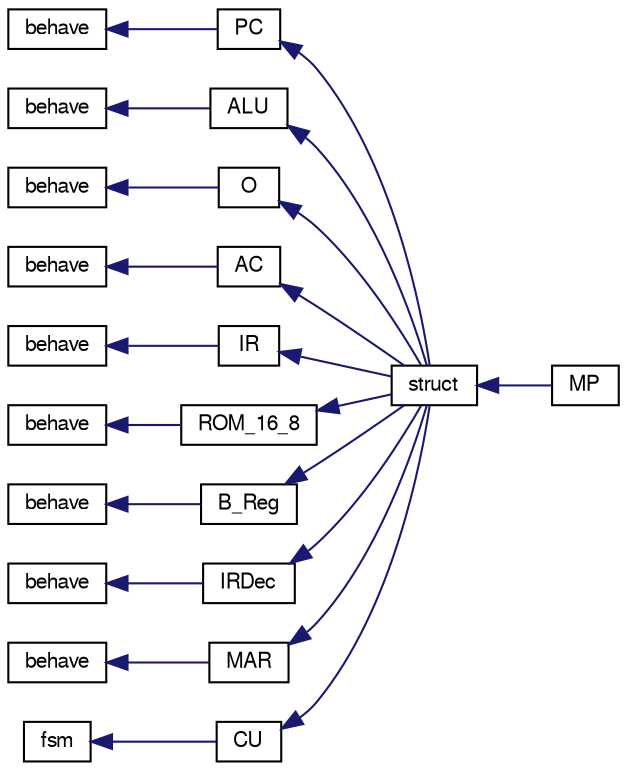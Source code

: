 digraph G
{
  edge [fontname="FreeSans",fontsize="10",labelfontname="FreeSans",labelfontsize="10"];
  node [fontname="FreeSans",fontsize="10",shape=record];
  rankdir=LR;
  Node1 [label="behave",height=0.2,width=0.4,color="black", fillcolor="white", style="filled",URL="$classPC_1_1behave.html"];
  Node1 -> Node2 [dir=back,color="midnightblue",fontsize="10",style="solid",fontname="FreeSans"];
  Node2 [label="PC",height=0.2,width=0.4,color="black", fillcolor="white", style="filled",URL="$classPC.html"];
  Node2 -> Node3 [dir=back,color="midnightblue",fontsize="10",style="solid",fontname="FreeSans"];
  Node3 [label="struct",height=0.2,width=0.4,color="black", fillcolor="white", style="filled",URL="$classMP_1_1struct.html"];
  Node3 -> Node4 [dir=back,color="midnightblue",fontsize="10",style="solid",fontname="FreeSans"];
  Node4 [label="MP",height=0.2,width=0.4,color="black", fillcolor="white", style="filled",URL="$classMP.html"];
  Node5 [label="behave",height=0.2,width=0.4,color="black", fillcolor="white", style="filled",URL="$classALU_1_1behave.html"];
  Node5 -> Node6 [dir=back,color="midnightblue",fontsize="10",style="solid",fontname="FreeSans"];
  Node6 [label="ALU",height=0.2,width=0.4,color="black", fillcolor="white", style="filled",URL="$classALU.html"];
  Node6 -> Node3 [dir=back,color="midnightblue",fontsize="10",style="solid",fontname="FreeSans"];
  Node7 [label="behave",height=0.2,width=0.4,color="black", fillcolor="white", style="filled",URL="$classO_1_1behave.html"];
  Node7 -> Node8 [dir=back,color="midnightblue",fontsize="10",style="solid",fontname="FreeSans"];
  Node8 [label="O",height=0.2,width=0.4,color="black", fillcolor="white", style="filled",URL="$classO.html"];
  Node8 -> Node3 [dir=back,color="midnightblue",fontsize="10",style="solid",fontname="FreeSans"];
  Node9 [label="behave",height=0.2,width=0.4,color="black", fillcolor="white", style="filled",URL="$classAC_1_1behave.html"];
  Node9 -> Node10 [dir=back,color="midnightblue",fontsize="10",style="solid",fontname="FreeSans"];
  Node10 [label="AC",height=0.2,width=0.4,color="black", fillcolor="white", style="filled",URL="$classAC.html"];
  Node10 -> Node3 [dir=back,color="midnightblue",fontsize="10",style="solid",fontname="FreeSans"];
  Node11 [label="behave",height=0.2,width=0.4,color="black", fillcolor="white", style="filled",URL="$classIR_1_1behave.html"];
  Node11 -> Node12 [dir=back,color="midnightblue",fontsize="10",style="solid",fontname="FreeSans"];
  Node12 [label="IR",height=0.2,width=0.4,color="black", fillcolor="white", style="filled",URL="$classIR.html"];
  Node12 -> Node3 [dir=back,color="midnightblue",fontsize="10",style="solid",fontname="FreeSans"];
  Node13 [label="behave",height=0.2,width=0.4,color="black", fillcolor="white", style="filled",URL="$classROM__16__8_1_1behave.html"];
  Node13 -> Node14 [dir=back,color="midnightblue",fontsize="10",style="solid",fontname="FreeSans"];
  Node14 [label="ROM_16_8",height=0.2,width=0.4,color="black", fillcolor="white", style="filled",URL="$classROM__16__8.html"];
  Node14 -> Node3 [dir=back,color="midnightblue",fontsize="10",style="solid",fontname="FreeSans"];
  Node15 [label="behave",height=0.2,width=0.4,color="black", fillcolor="white", style="filled",URL="$classB__Reg_1_1behave.html"];
  Node15 -> Node16 [dir=back,color="midnightblue",fontsize="10",style="solid",fontname="FreeSans"];
  Node16 [label="B_Reg",height=0.2,width=0.4,color="black", fillcolor="white", style="filled",URL="$classB__Reg.html"];
  Node16 -> Node3 [dir=back,color="midnightblue",fontsize="10",style="solid",fontname="FreeSans"];
  Node17 [label="behave",height=0.2,width=0.4,color="black", fillcolor="white", style="filled",URL="$classIRDec_1_1behave.html"];
  Node17 -> Node18 [dir=back,color="midnightblue",fontsize="10",style="solid",fontname="FreeSans"];
  Node18 [label="IRDec",height=0.2,width=0.4,color="black", fillcolor="white", style="filled",URL="$classIRDec.html"];
  Node18 -> Node3 [dir=back,color="midnightblue",fontsize="10",style="solid",fontname="FreeSans"];
  Node19 [label="behave",height=0.2,width=0.4,color="black", fillcolor="white", style="filled",URL="$classMAR_1_1behave.html"];
  Node19 -> Node20 [dir=back,color="midnightblue",fontsize="10",style="solid",fontname="FreeSans"];
  Node20 [label="MAR",height=0.2,width=0.4,color="black", fillcolor="white", style="filled",URL="$classMAR.html"];
  Node20 -> Node3 [dir=back,color="midnightblue",fontsize="10",style="solid",fontname="FreeSans"];
  Node21 [label="fsm",height=0.2,width=0.4,color="black", fillcolor="white", style="filled",URL="$classCU_1_1fsm.html"];
  Node21 -> Node22 [dir=back,color="midnightblue",fontsize="10",style="solid",fontname="FreeSans"];
  Node22 [label="CU",height=0.2,width=0.4,color="black", fillcolor="white", style="filled",URL="$classCU.html"];
  Node22 -> Node3 [dir=back,color="midnightblue",fontsize="10",style="solid",fontname="FreeSans"];
}
